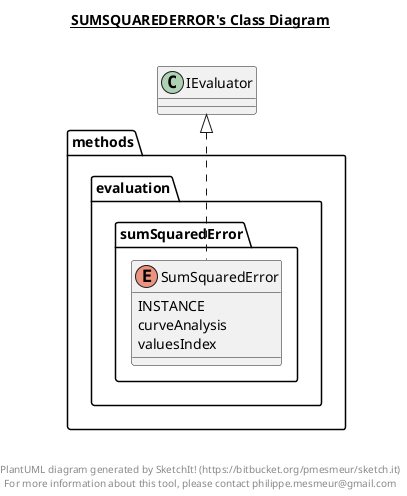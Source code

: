 @startuml

title __SUMSQUAREDERROR's Class Diagram__\n

  namespace methods.evaluation.sumSquaredError {
    enum SumSquaredError {
      INSTANCE
      curveAnalysis
      valuesIndex
    }
  }
  

  methods.evaluation.sumSquaredError.SumSquaredError .up.|> IEvaluator


right footer


PlantUML diagram generated by SketchIt! (https://bitbucket.org/pmesmeur/sketch.it)
For more information about this tool, please contact philippe.mesmeur@gmail.com
endfooter

@enduml
